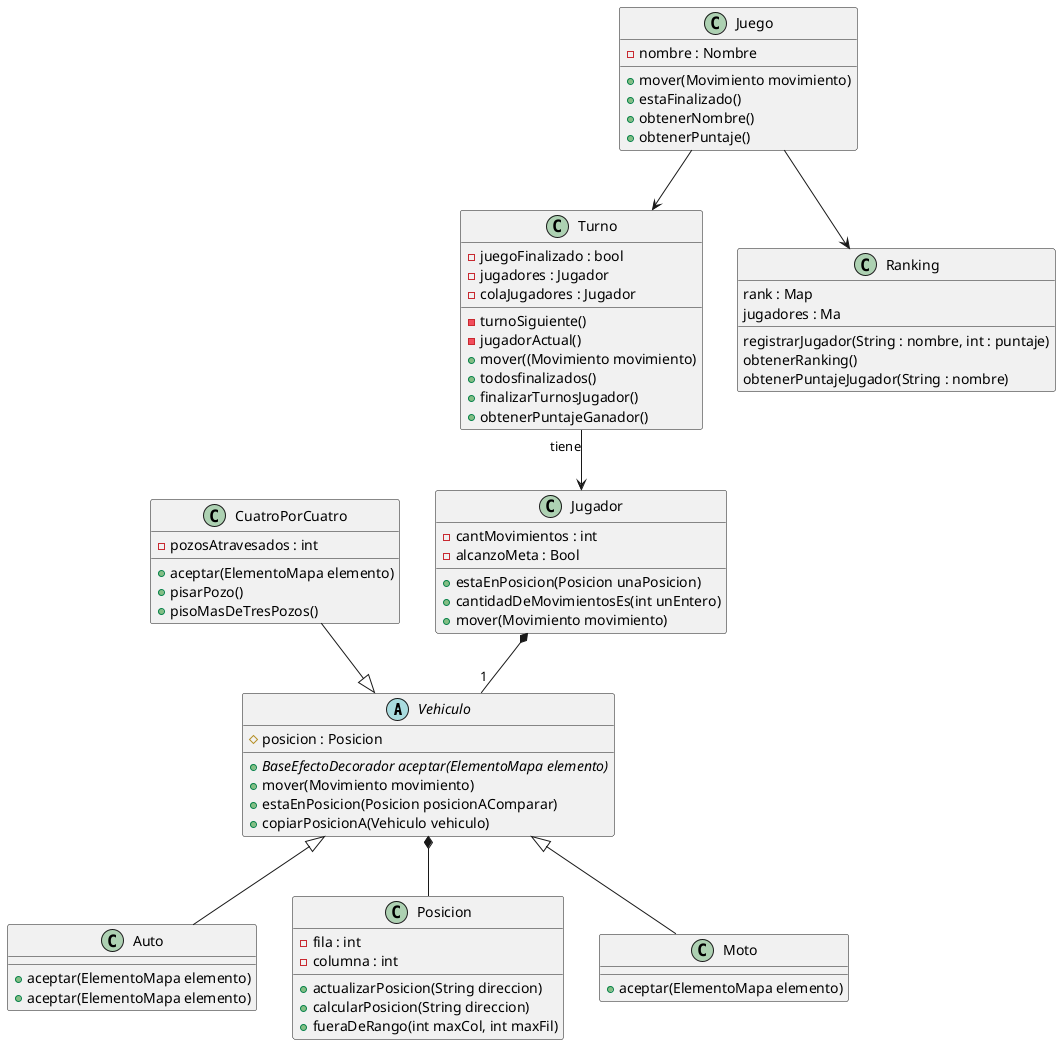 @startuml
@startuml
'https://plantuml.com/class-diagram'
abstract class Vehiculo{
    # posicion : Posicion
    +{abstract} BaseEfectoDecorador aceptar(ElementoMapa elemento)
    + mover(Movimiento movimiento)
    + estaEnPosicion(Posicion posicionAComparar)
    + copiarPosicionA(Vehiculo vehiculo)
}
class CuatroPorCuatro{
    - pozosAtravesados : int
    +aceptar(ElementoMapa elemento)
    +pisarPozo()
    +pisoMasDeTresPozos()
}

class Auto{
 + aceptar(ElementoMapa elemento)
}
class Posicion{
    - fila : int
    - columna : int
    +actualizarPosicion(String direccion)
    +calcularPosicion(String direccion)
    +fueraDeRango(int maxCol, int maxFil)
}
class Jugador{
    - cantMovimientos : int
    + estaEnPosicion(Posicion unaPosicion)
    + cantidadDeMovimientosEs(int unEntero)
    + mover(Movimiento movimiento)
    - alcanzoMeta : Bool
}

class Juego{
    - nombre : Nombre
    + mover(Movimiento movimiento)
    + estaFinalizado()
    + obtenerNombre()
    + obtenerPuntaje()
}

class Turno{
        - juegoFinalizado : bool
        - jugadores : Jugador
        - colaJugadores : Jugador
        - turnoSiguiente()
        - jugadorActual()
        + mover((Movimiento movimiento)
        + todosfinalizados()
        + finalizarTurnosJugador()
        + obtenerPuntajeGanador()
}




class Moto extends Vehiculo{
    +aceptar(ElementoMapa elemento)
}
class Auto extends Vehiculo{
    +aceptar(ElementoMapa elemento)
}
class Ranking{
    rank : Map
    jugadores : Ma
    registrarJugador(String : nombre, int : puntaje)
    obtenerRanking()
    obtenerPuntajeJugador(String : nombre)
}

Juego --> Ranking
Juego --> Turno

CuatroPorCuatro --|> Vehiculo

Vehiculo *--Posicion

Jugador *--"1" Vehiculo

Turno "tiene"--> Jugador

@enduml